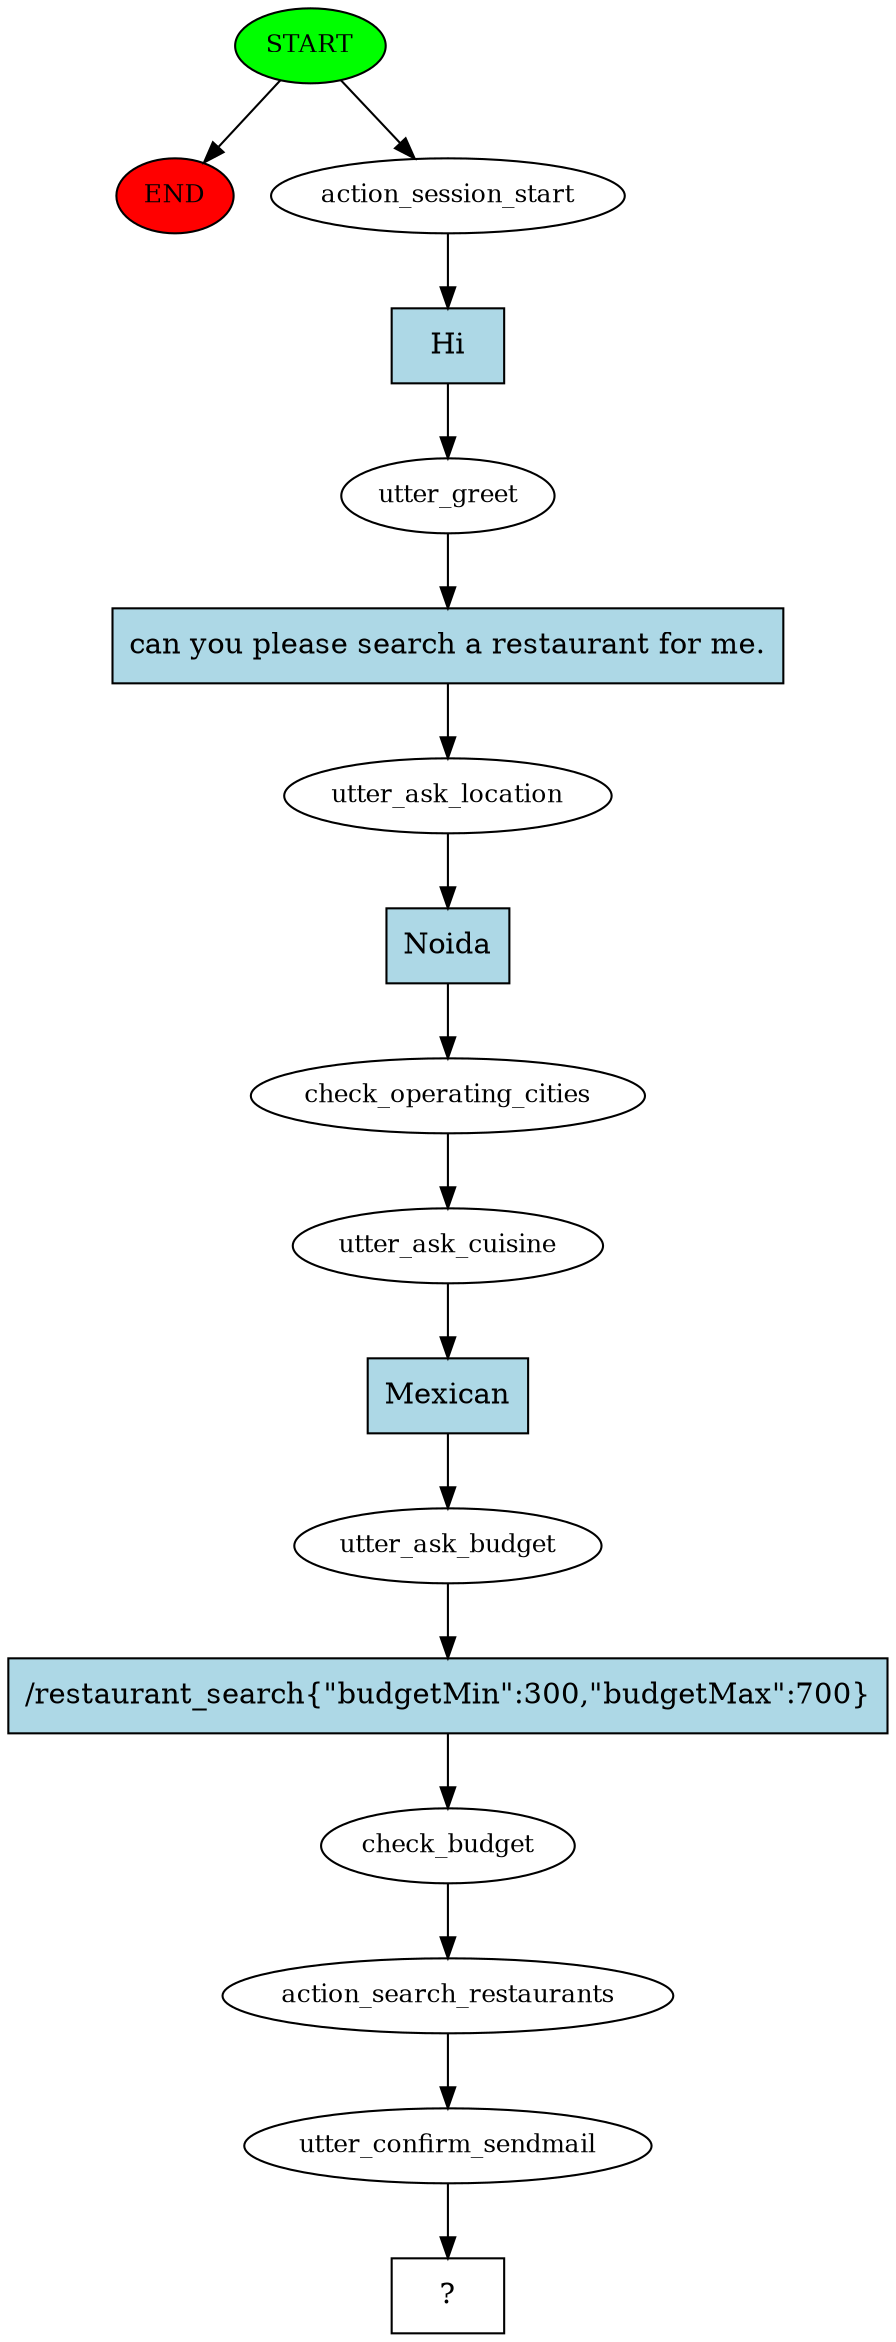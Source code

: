 digraph  {
0 [class="start active", fillcolor=green, fontsize=12, label=START, style=filled];
"-1" [class=end, fillcolor=red, fontsize=12, label=END, style=filled];
1 [class=active, fontsize=12, label=action_session_start];
2 [class=active, fontsize=12, label=utter_greet];
3 [class=active, fontsize=12, label=utter_ask_location];
4 [class=active, fontsize=12, label=check_operating_cities];
5 [class=active, fontsize=12, label=utter_ask_cuisine];
6 [class=active, fontsize=12, label=utter_ask_budget];
7 [class=active, fontsize=12, label=check_budget];
8 [class=active, fontsize=12, label=action_search_restaurants];
9 [class=active, fontsize=12, label=utter_confirm_sendmail];
10 [class="intent dashed active", label="  ?  ", shape=rect];
11 [class="intent active", fillcolor=lightblue, label=Hi, shape=rect, style=filled];
12 [class="intent active", fillcolor=lightblue, label="can you please search a restaurant for me.", shape=rect, style=filled];
13 [class="intent active", fillcolor=lightblue, label=Noida, shape=rect, style=filled];
14 [class="intent active", fillcolor=lightblue, label=Mexican, shape=rect, style=filled];
15 [class="intent active", fillcolor=lightblue, label="/restaurant_search{\"budgetMin\":300,\"budgetMax\":700}", shape=rect, style=filled];
0 -> "-1"  [class="", key=NONE, label=""];
0 -> 1  [class=active, key=NONE, label=""];
1 -> 11  [class=active, key=0];
2 -> 12  [class=active, key=0];
3 -> 13  [class=active, key=0];
4 -> 5  [class=active, key=NONE, label=""];
5 -> 14  [class=active, key=0];
6 -> 15  [class=active, key=0];
7 -> 8  [class=active, key=NONE, label=""];
8 -> 9  [class=active, key=NONE, label=""];
9 -> 10  [class=active, key=NONE, label=""];
11 -> 2  [class=active, key=0];
12 -> 3  [class=active, key=0];
13 -> 4  [class=active, key=0];
14 -> 6  [class=active, key=0];
15 -> 7  [class=active, key=0];
}
